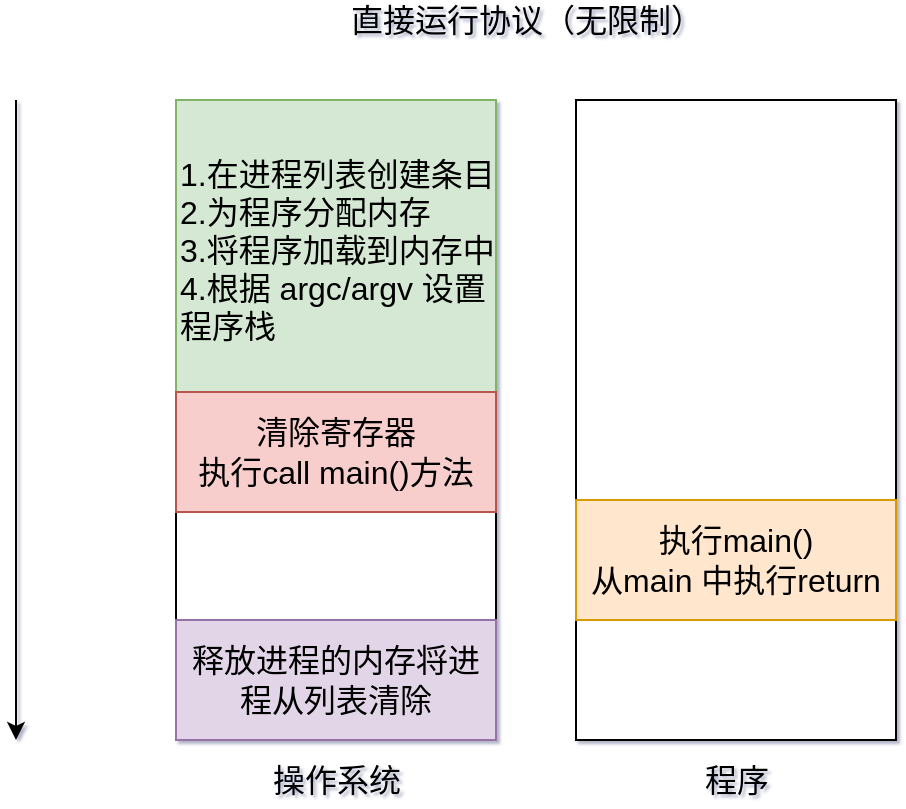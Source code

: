 <mxfile version="14.5.1" type="github">
  <diagram id="z2r0lOu7MSDwANND2US1" name="第 1 页">
    <mxGraphModel dx="1422" dy="706" grid="0" gridSize="10" guides="1" tooltips="1" connect="1" arrows="1" fold="1" page="1" pageScale="1" pageWidth="827" pageHeight="1169" math="0" shadow="1">
      <root>
        <mxCell id="0" />
        <mxCell id="1" parent="0" />
        <mxCell id="Qm1IVXFwwa65ODmuzejj-12" value="" style="endArrow=classic;html=1;" edge="1" parent="1">
          <mxGeometry width="50" height="50" relative="1" as="geometry">
            <mxPoint x="120" y="120" as="sourcePoint" />
            <mxPoint x="120" y="440" as="targetPoint" />
          </mxGeometry>
        </mxCell>
        <mxCell id="Qm1IVXFwwa65ODmuzejj-13" value="&lt;font style=&quot;font-size: 16px&quot;&gt;直接运行协议（无限制）&lt;/font&gt;" style="text;html=1;align=center;verticalAlign=middle;resizable=0;points=[];autosize=1;" vertex="1" parent="1">
          <mxGeometry x="280" y="70" width="190" height="20" as="geometry" />
        </mxCell>
        <mxCell id="Qm1IVXFwwa65ODmuzejj-16" value="" style="group" vertex="1" connectable="0" parent="1">
          <mxGeometry x="200" y="120" width="360" height="350" as="geometry" />
        </mxCell>
        <mxCell id="Qm1IVXFwwa65ODmuzejj-10" value="&lt;font style=&quot;font-size: 16px&quot;&gt;操作系统&lt;/font&gt;" style="text;html=1;align=center;verticalAlign=middle;resizable=0;points=[];autosize=1;" vertex="1" parent="Qm1IVXFwwa65ODmuzejj-16">
          <mxGeometry x="40" y="330" width="80" height="20" as="geometry" />
        </mxCell>
        <mxCell id="Qm1IVXFwwa65ODmuzejj-11" value="&lt;font style=&quot;font-size: 16px&quot;&gt;程序&lt;/font&gt;" style="text;html=1;align=center;verticalAlign=middle;resizable=0;points=[];autosize=1;" vertex="1" parent="Qm1IVXFwwa65ODmuzejj-16">
          <mxGeometry x="255" y="330" width="50" height="20" as="geometry" />
        </mxCell>
        <mxCell id="Qm1IVXFwwa65ODmuzejj-14" value="" style="group" vertex="1" connectable="0" parent="Qm1IVXFwwa65ODmuzejj-16">
          <mxGeometry width="160" height="320" as="geometry" />
        </mxCell>
        <mxCell id="Qm1IVXFwwa65ODmuzejj-4" value="" style="rounded=0;whiteSpace=wrap;html=1;" vertex="1" parent="Qm1IVXFwwa65ODmuzejj-14">
          <mxGeometry width="160" height="320" as="geometry" />
        </mxCell>
        <mxCell id="Qm1IVXFwwa65ODmuzejj-6" value="&lt;font style=&quot;font-size: 16px&quot;&gt;1.在进程列表创建条目&lt;br&gt;2.为程序分配内存&lt;br&gt;3.将程序加载到内存中&lt;br&gt;4.根据 argc/argv 设置程序栈&lt;/font&gt;" style="rounded=0;whiteSpace=wrap;html=1;fillColor=#d5e8d4;strokeColor=#82b366;align=left;" vertex="1" parent="Qm1IVXFwwa65ODmuzejj-14">
          <mxGeometry width="160" height="150" as="geometry" />
        </mxCell>
        <mxCell id="Qm1IVXFwwa65ODmuzejj-7" value="&lt;font style=&quot;font-size: 16px&quot;&gt;清除寄存器&lt;br&gt;执行call main()方法&lt;/font&gt;" style="rounded=0;whiteSpace=wrap;html=1;fillColor=#f8cecc;strokeColor=#b85450;" vertex="1" parent="Qm1IVXFwwa65ODmuzejj-14">
          <mxGeometry y="146" width="160" height="60" as="geometry" />
        </mxCell>
        <mxCell id="Qm1IVXFwwa65ODmuzejj-8" value="&lt;font style=&quot;font-size: 16px&quot;&gt;释放进程的内存将进程从列表清除&lt;/font&gt;" style="rounded=0;whiteSpace=wrap;html=1;fillColor=#e1d5e7;strokeColor=#9673a6;" vertex="1" parent="Qm1IVXFwwa65ODmuzejj-14">
          <mxGeometry y="260" width="160" height="60" as="geometry" />
        </mxCell>
        <mxCell id="Qm1IVXFwwa65ODmuzejj-15" value="" style="group" vertex="1" connectable="0" parent="Qm1IVXFwwa65ODmuzejj-16">
          <mxGeometry x="200" width="160" height="320" as="geometry" />
        </mxCell>
        <mxCell id="Qm1IVXFwwa65ODmuzejj-5" value="" style="rounded=0;whiteSpace=wrap;html=1;" vertex="1" parent="Qm1IVXFwwa65ODmuzejj-15">
          <mxGeometry width="160" height="320" as="geometry" />
        </mxCell>
        <mxCell id="Qm1IVXFwwa65ODmuzejj-9" value="&lt;font style=&quot;font-size: 16px&quot;&gt;执行main()&lt;br&gt;从main 中执行return&lt;/font&gt;" style="rounded=0;whiteSpace=wrap;html=1;fillColor=#ffe6cc;strokeColor=#d79b00;" vertex="1" parent="Qm1IVXFwwa65ODmuzejj-15">
          <mxGeometry y="200" width="160" height="60" as="geometry" />
        </mxCell>
      </root>
    </mxGraphModel>
  </diagram>
</mxfile>
